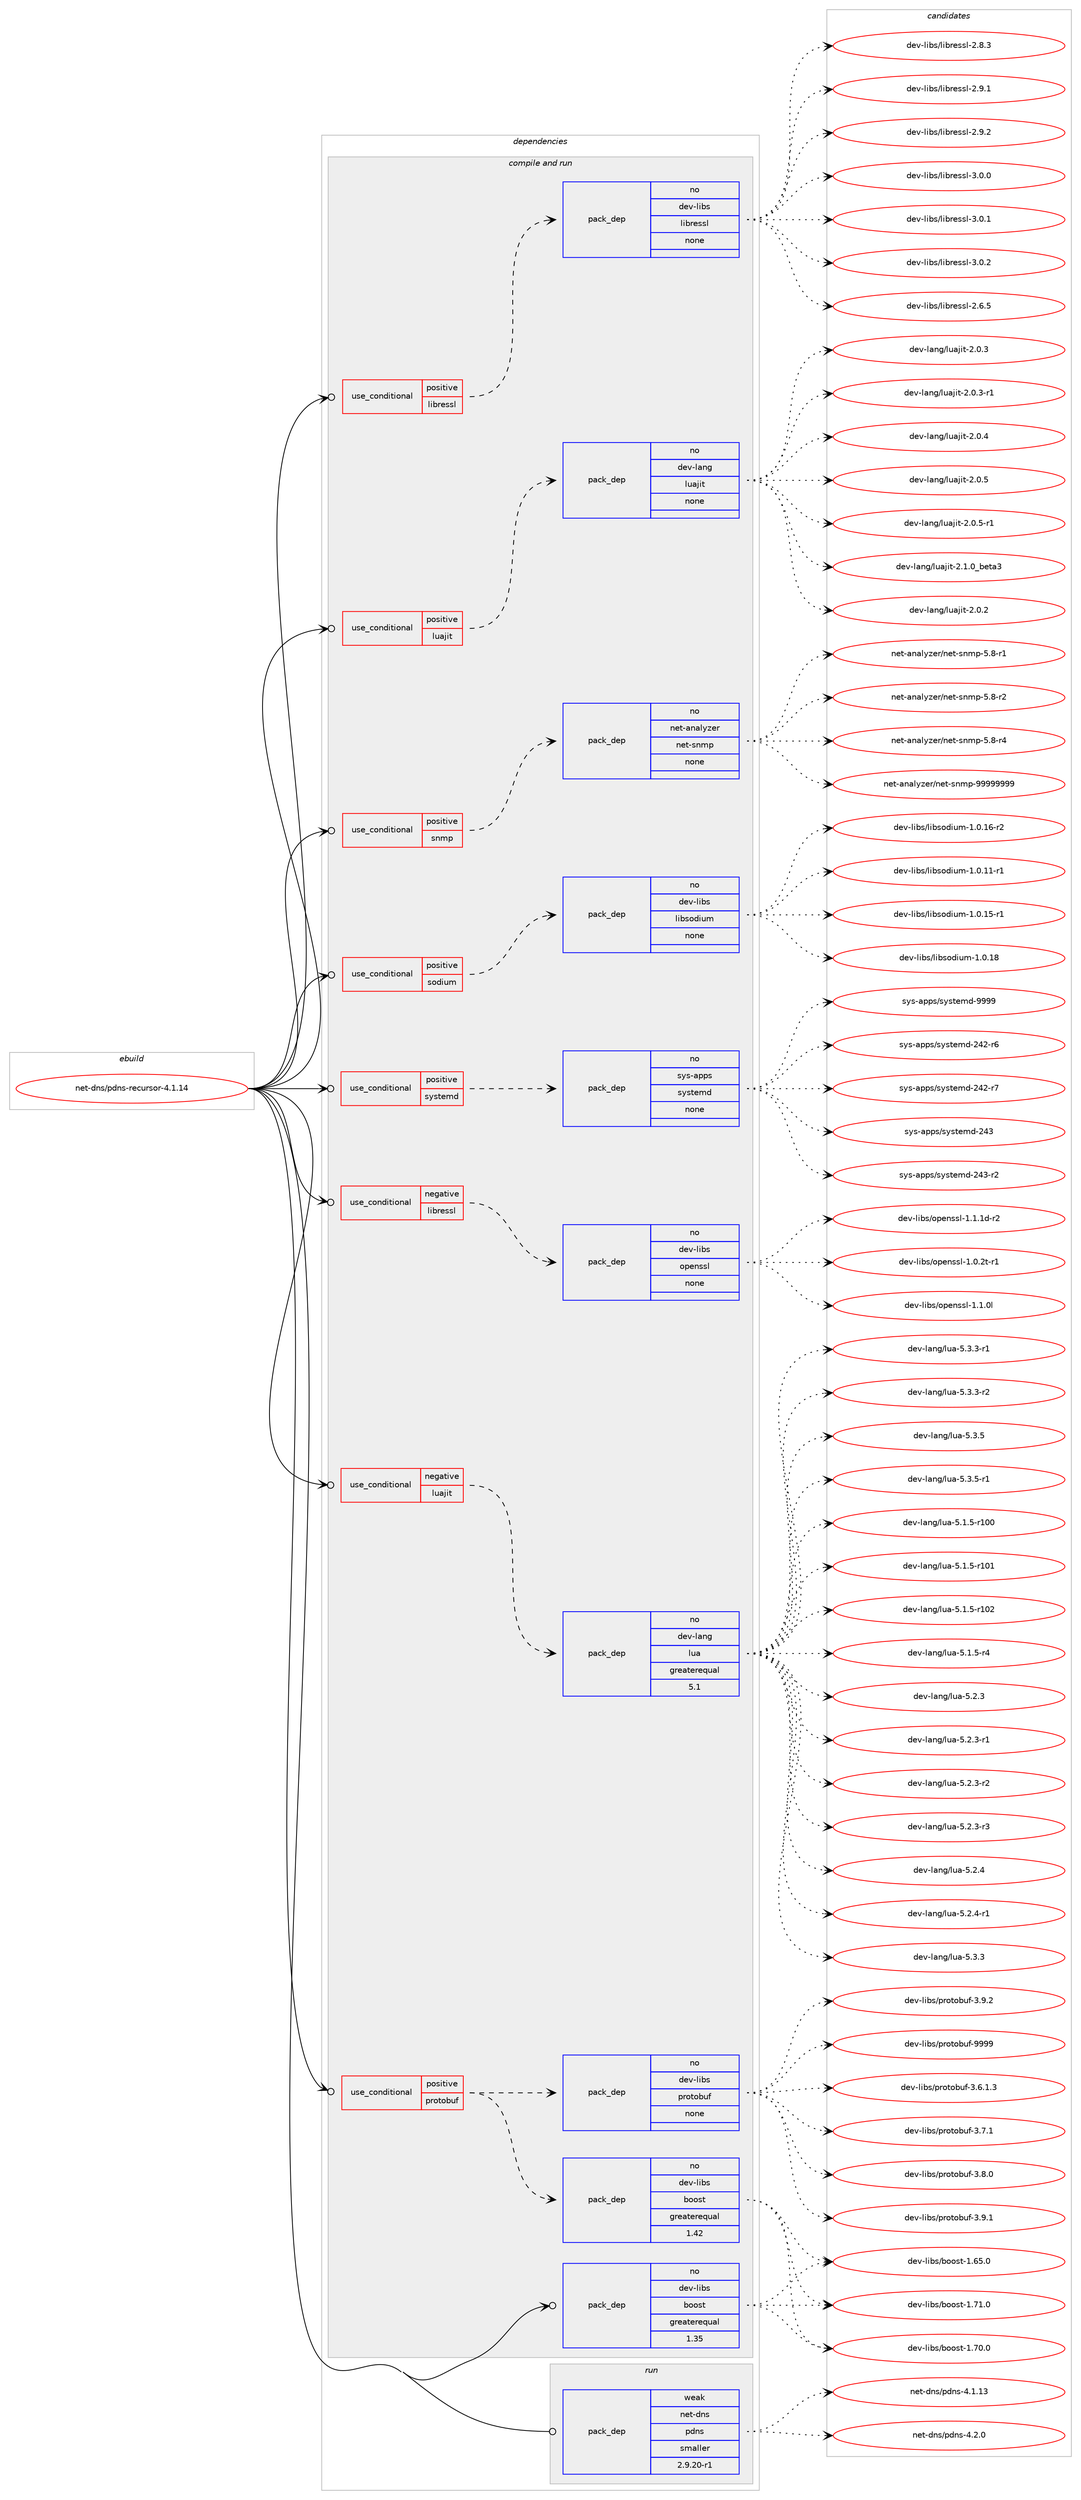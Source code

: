 digraph prolog {

# *************
# Graph options
# *************

newrank=true;
concentrate=true;
compound=true;
graph [rankdir=LR,fontname=Helvetica,fontsize=10,ranksep=1.5];#, ranksep=2.5, nodesep=0.2];
edge  [arrowhead=vee];
node  [fontname=Helvetica,fontsize=10];

# **********
# The ebuild
# **********

subgraph cluster_leftcol {
color=gray;
rank=same;
label=<<i>ebuild</i>>;
id [label="net-dns/pdns-recursor-4.1.14", color=red, width=4, href="../net-dns/pdns-recursor-4.1.14.svg"];
}

# ****************
# The dependencies
# ****************

subgraph cluster_midcol {
color=gray;
label=<<i>dependencies</i>>;
subgraph cluster_compile {
fillcolor="#eeeeee";
style=filled;
label=<<i>compile</i>>;
}
subgraph cluster_compileandrun {
fillcolor="#eeeeee";
style=filled;
label=<<i>compile and run</i>>;
subgraph cond199401 {
dependency818691 [label=<<TABLE BORDER="0" CELLBORDER="1" CELLSPACING="0" CELLPADDING="4"><TR><TD ROWSPAN="3" CELLPADDING="10">use_conditional</TD></TR><TR><TD>negative</TD></TR><TR><TD>libressl</TD></TR></TABLE>>, shape=none, color=red];
subgraph pack604974 {
dependency818692 [label=<<TABLE BORDER="0" CELLBORDER="1" CELLSPACING="0" CELLPADDING="4" WIDTH="220"><TR><TD ROWSPAN="6" CELLPADDING="30">pack_dep</TD></TR><TR><TD WIDTH="110">no</TD></TR><TR><TD>dev-libs</TD></TR><TR><TD>openssl</TD></TR><TR><TD>none</TD></TR><TR><TD></TD></TR></TABLE>>, shape=none, color=blue];
}
dependency818691:e -> dependency818692:w [weight=20,style="dashed",arrowhead="vee"];
}
id:e -> dependency818691:w [weight=20,style="solid",arrowhead="odotvee"];
subgraph cond199402 {
dependency818693 [label=<<TABLE BORDER="0" CELLBORDER="1" CELLSPACING="0" CELLPADDING="4"><TR><TD ROWSPAN="3" CELLPADDING="10">use_conditional</TD></TR><TR><TD>negative</TD></TR><TR><TD>luajit</TD></TR></TABLE>>, shape=none, color=red];
subgraph pack604975 {
dependency818694 [label=<<TABLE BORDER="0" CELLBORDER="1" CELLSPACING="0" CELLPADDING="4" WIDTH="220"><TR><TD ROWSPAN="6" CELLPADDING="30">pack_dep</TD></TR><TR><TD WIDTH="110">no</TD></TR><TR><TD>dev-lang</TD></TR><TR><TD>lua</TD></TR><TR><TD>greaterequal</TD></TR><TR><TD>5.1</TD></TR></TABLE>>, shape=none, color=blue];
}
dependency818693:e -> dependency818694:w [weight=20,style="dashed",arrowhead="vee"];
}
id:e -> dependency818693:w [weight=20,style="solid",arrowhead="odotvee"];
subgraph cond199403 {
dependency818695 [label=<<TABLE BORDER="0" CELLBORDER="1" CELLSPACING="0" CELLPADDING="4"><TR><TD ROWSPAN="3" CELLPADDING="10">use_conditional</TD></TR><TR><TD>positive</TD></TR><TR><TD>libressl</TD></TR></TABLE>>, shape=none, color=red];
subgraph pack604976 {
dependency818696 [label=<<TABLE BORDER="0" CELLBORDER="1" CELLSPACING="0" CELLPADDING="4" WIDTH="220"><TR><TD ROWSPAN="6" CELLPADDING="30">pack_dep</TD></TR><TR><TD WIDTH="110">no</TD></TR><TR><TD>dev-libs</TD></TR><TR><TD>libressl</TD></TR><TR><TD>none</TD></TR><TR><TD></TD></TR></TABLE>>, shape=none, color=blue];
}
dependency818695:e -> dependency818696:w [weight=20,style="dashed",arrowhead="vee"];
}
id:e -> dependency818695:w [weight=20,style="solid",arrowhead="odotvee"];
subgraph cond199404 {
dependency818697 [label=<<TABLE BORDER="0" CELLBORDER="1" CELLSPACING="0" CELLPADDING="4"><TR><TD ROWSPAN="3" CELLPADDING="10">use_conditional</TD></TR><TR><TD>positive</TD></TR><TR><TD>luajit</TD></TR></TABLE>>, shape=none, color=red];
subgraph pack604977 {
dependency818698 [label=<<TABLE BORDER="0" CELLBORDER="1" CELLSPACING="0" CELLPADDING="4" WIDTH="220"><TR><TD ROWSPAN="6" CELLPADDING="30">pack_dep</TD></TR><TR><TD WIDTH="110">no</TD></TR><TR><TD>dev-lang</TD></TR><TR><TD>luajit</TD></TR><TR><TD>none</TD></TR><TR><TD></TD></TR></TABLE>>, shape=none, color=blue];
}
dependency818697:e -> dependency818698:w [weight=20,style="dashed",arrowhead="vee"];
}
id:e -> dependency818697:w [weight=20,style="solid",arrowhead="odotvee"];
subgraph cond199405 {
dependency818699 [label=<<TABLE BORDER="0" CELLBORDER="1" CELLSPACING="0" CELLPADDING="4"><TR><TD ROWSPAN="3" CELLPADDING="10">use_conditional</TD></TR><TR><TD>positive</TD></TR><TR><TD>protobuf</TD></TR></TABLE>>, shape=none, color=red];
subgraph pack604978 {
dependency818700 [label=<<TABLE BORDER="0" CELLBORDER="1" CELLSPACING="0" CELLPADDING="4" WIDTH="220"><TR><TD ROWSPAN="6" CELLPADDING="30">pack_dep</TD></TR><TR><TD WIDTH="110">no</TD></TR><TR><TD>dev-libs</TD></TR><TR><TD>protobuf</TD></TR><TR><TD>none</TD></TR><TR><TD></TD></TR></TABLE>>, shape=none, color=blue];
}
dependency818699:e -> dependency818700:w [weight=20,style="dashed",arrowhead="vee"];
subgraph pack604979 {
dependency818701 [label=<<TABLE BORDER="0" CELLBORDER="1" CELLSPACING="0" CELLPADDING="4" WIDTH="220"><TR><TD ROWSPAN="6" CELLPADDING="30">pack_dep</TD></TR><TR><TD WIDTH="110">no</TD></TR><TR><TD>dev-libs</TD></TR><TR><TD>boost</TD></TR><TR><TD>greaterequal</TD></TR><TR><TD>1.42</TD></TR></TABLE>>, shape=none, color=blue];
}
dependency818699:e -> dependency818701:w [weight=20,style="dashed",arrowhead="vee"];
}
id:e -> dependency818699:w [weight=20,style="solid",arrowhead="odotvee"];
subgraph cond199406 {
dependency818702 [label=<<TABLE BORDER="0" CELLBORDER="1" CELLSPACING="0" CELLPADDING="4"><TR><TD ROWSPAN="3" CELLPADDING="10">use_conditional</TD></TR><TR><TD>positive</TD></TR><TR><TD>snmp</TD></TR></TABLE>>, shape=none, color=red];
subgraph pack604980 {
dependency818703 [label=<<TABLE BORDER="0" CELLBORDER="1" CELLSPACING="0" CELLPADDING="4" WIDTH="220"><TR><TD ROWSPAN="6" CELLPADDING="30">pack_dep</TD></TR><TR><TD WIDTH="110">no</TD></TR><TR><TD>net-analyzer</TD></TR><TR><TD>net-snmp</TD></TR><TR><TD>none</TD></TR><TR><TD></TD></TR></TABLE>>, shape=none, color=blue];
}
dependency818702:e -> dependency818703:w [weight=20,style="dashed",arrowhead="vee"];
}
id:e -> dependency818702:w [weight=20,style="solid",arrowhead="odotvee"];
subgraph cond199407 {
dependency818704 [label=<<TABLE BORDER="0" CELLBORDER="1" CELLSPACING="0" CELLPADDING="4"><TR><TD ROWSPAN="3" CELLPADDING="10">use_conditional</TD></TR><TR><TD>positive</TD></TR><TR><TD>sodium</TD></TR></TABLE>>, shape=none, color=red];
subgraph pack604981 {
dependency818705 [label=<<TABLE BORDER="0" CELLBORDER="1" CELLSPACING="0" CELLPADDING="4" WIDTH="220"><TR><TD ROWSPAN="6" CELLPADDING="30">pack_dep</TD></TR><TR><TD WIDTH="110">no</TD></TR><TR><TD>dev-libs</TD></TR><TR><TD>libsodium</TD></TR><TR><TD>none</TD></TR><TR><TD></TD></TR></TABLE>>, shape=none, color=blue];
}
dependency818704:e -> dependency818705:w [weight=20,style="dashed",arrowhead="vee"];
}
id:e -> dependency818704:w [weight=20,style="solid",arrowhead="odotvee"];
subgraph cond199408 {
dependency818706 [label=<<TABLE BORDER="0" CELLBORDER="1" CELLSPACING="0" CELLPADDING="4"><TR><TD ROWSPAN="3" CELLPADDING="10">use_conditional</TD></TR><TR><TD>positive</TD></TR><TR><TD>systemd</TD></TR></TABLE>>, shape=none, color=red];
subgraph pack604982 {
dependency818707 [label=<<TABLE BORDER="0" CELLBORDER="1" CELLSPACING="0" CELLPADDING="4" WIDTH="220"><TR><TD ROWSPAN="6" CELLPADDING="30">pack_dep</TD></TR><TR><TD WIDTH="110">no</TD></TR><TR><TD>sys-apps</TD></TR><TR><TD>systemd</TD></TR><TR><TD>none</TD></TR><TR><TD></TD></TR></TABLE>>, shape=none, color=blue];
}
dependency818706:e -> dependency818707:w [weight=20,style="dashed",arrowhead="vee"];
}
id:e -> dependency818706:w [weight=20,style="solid",arrowhead="odotvee"];
subgraph pack604983 {
dependency818708 [label=<<TABLE BORDER="0" CELLBORDER="1" CELLSPACING="0" CELLPADDING="4" WIDTH="220"><TR><TD ROWSPAN="6" CELLPADDING="30">pack_dep</TD></TR><TR><TD WIDTH="110">no</TD></TR><TR><TD>dev-libs</TD></TR><TR><TD>boost</TD></TR><TR><TD>greaterequal</TD></TR><TR><TD>1.35</TD></TR></TABLE>>, shape=none, color=blue];
}
id:e -> dependency818708:w [weight=20,style="solid",arrowhead="odotvee"];
}
subgraph cluster_run {
fillcolor="#eeeeee";
style=filled;
label=<<i>run</i>>;
subgraph pack604984 {
dependency818709 [label=<<TABLE BORDER="0" CELLBORDER="1" CELLSPACING="0" CELLPADDING="4" WIDTH="220"><TR><TD ROWSPAN="6" CELLPADDING="30">pack_dep</TD></TR><TR><TD WIDTH="110">weak</TD></TR><TR><TD>net-dns</TD></TR><TR><TD>pdns</TD></TR><TR><TD>smaller</TD></TR><TR><TD>2.9.20-r1</TD></TR></TABLE>>, shape=none, color=blue];
}
id:e -> dependency818709:w [weight=20,style="solid",arrowhead="odot"];
}
}

# **************
# The candidates
# **************

subgraph cluster_choices {
rank=same;
color=gray;
label=<<i>candidates</i>>;

subgraph choice604974 {
color=black;
nodesep=1;
choice1001011184510810598115471111121011101151151084549464846501164511449 [label="dev-libs/openssl-1.0.2t-r1", color=red, width=4,href="../dev-libs/openssl-1.0.2t-r1.svg"];
choice100101118451081059811547111112101110115115108454946494648108 [label="dev-libs/openssl-1.1.0l", color=red, width=4,href="../dev-libs/openssl-1.1.0l.svg"];
choice1001011184510810598115471111121011101151151084549464946491004511450 [label="dev-libs/openssl-1.1.1d-r2", color=red, width=4,href="../dev-libs/openssl-1.1.1d-r2.svg"];
dependency818692:e -> choice1001011184510810598115471111121011101151151084549464846501164511449:w [style=dotted,weight="100"];
dependency818692:e -> choice100101118451081059811547111112101110115115108454946494648108:w [style=dotted,weight="100"];
dependency818692:e -> choice1001011184510810598115471111121011101151151084549464946491004511450:w [style=dotted,weight="100"];
}
subgraph choice604975 {
color=black;
nodesep=1;
choice1001011184510897110103471081179745534649465345114494848 [label="dev-lang/lua-5.1.5-r100", color=red, width=4,href="../dev-lang/lua-5.1.5-r100.svg"];
choice1001011184510897110103471081179745534649465345114494849 [label="dev-lang/lua-5.1.5-r101", color=red, width=4,href="../dev-lang/lua-5.1.5-r101.svg"];
choice1001011184510897110103471081179745534649465345114494850 [label="dev-lang/lua-5.1.5-r102", color=red, width=4,href="../dev-lang/lua-5.1.5-r102.svg"];
choice100101118451089711010347108117974553464946534511452 [label="dev-lang/lua-5.1.5-r4", color=red, width=4,href="../dev-lang/lua-5.1.5-r4.svg"];
choice10010111845108971101034710811797455346504651 [label="dev-lang/lua-5.2.3", color=red, width=4,href="../dev-lang/lua-5.2.3.svg"];
choice100101118451089711010347108117974553465046514511449 [label="dev-lang/lua-5.2.3-r1", color=red, width=4,href="../dev-lang/lua-5.2.3-r1.svg"];
choice100101118451089711010347108117974553465046514511450 [label="dev-lang/lua-5.2.3-r2", color=red, width=4,href="../dev-lang/lua-5.2.3-r2.svg"];
choice100101118451089711010347108117974553465046514511451 [label="dev-lang/lua-5.2.3-r3", color=red, width=4,href="../dev-lang/lua-5.2.3-r3.svg"];
choice10010111845108971101034710811797455346504652 [label="dev-lang/lua-5.2.4", color=red, width=4,href="../dev-lang/lua-5.2.4.svg"];
choice100101118451089711010347108117974553465046524511449 [label="dev-lang/lua-5.2.4-r1", color=red, width=4,href="../dev-lang/lua-5.2.4-r1.svg"];
choice10010111845108971101034710811797455346514651 [label="dev-lang/lua-5.3.3", color=red, width=4,href="../dev-lang/lua-5.3.3.svg"];
choice100101118451089711010347108117974553465146514511449 [label="dev-lang/lua-5.3.3-r1", color=red, width=4,href="../dev-lang/lua-5.3.3-r1.svg"];
choice100101118451089711010347108117974553465146514511450 [label="dev-lang/lua-5.3.3-r2", color=red, width=4,href="../dev-lang/lua-5.3.3-r2.svg"];
choice10010111845108971101034710811797455346514653 [label="dev-lang/lua-5.3.5", color=red, width=4,href="../dev-lang/lua-5.3.5.svg"];
choice100101118451089711010347108117974553465146534511449 [label="dev-lang/lua-5.3.5-r1", color=red, width=4,href="../dev-lang/lua-5.3.5-r1.svg"];
dependency818694:e -> choice1001011184510897110103471081179745534649465345114494848:w [style=dotted,weight="100"];
dependency818694:e -> choice1001011184510897110103471081179745534649465345114494849:w [style=dotted,weight="100"];
dependency818694:e -> choice1001011184510897110103471081179745534649465345114494850:w [style=dotted,weight="100"];
dependency818694:e -> choice100101118451089711010347108117974553464946534511452:w [style=dotted,weight="100"];
dependency818694:e -> choice10010111845108971101034710811797455346504651:w [style=dotted,weight="100"];
dependency818694:e -> choice100101118451089711010347108117974553465046514511449:w [style=dotted,weight="100"];
dependency818694:e -> choice100101118451089711010347108117974553465046514511450:w [style=dotted,weight="100"];
dependency818694:e -> choice100101118451089711010347108117974553465046514511451:w [style=dotted,weight="100"];
dependency818694:e -> choice10010111845108971101034710811797455346504652:w [style=dotted,weight="100"];
dependency818694:e -> choice100101118451089711010347108117974553465046524511449:w [style=dotted,weight="100"];
dependency818694:e -> choice10010111845108971101034710811797455346514651:w [style=dotted,weight="100"];
dependency818694:e -> choice100101118451089711010347108117974553465146514511449:w [style=dotted,weight="100"];
dependency818694:e -> choice100101118451089711010347108117974553465146514511450:w [style=dotted,weight="100"];
dependency818694:e -> choice10010111845108971101034710811797455346514653:w [style=dotted,weight="100"];
dependency818694:e -> choice100101118451089711010347108117974553465146534511449:w [style=dotted,weight="100"];
}
subgraph choice604976 {
color=black;
nodesep=1;
choice10010111845108105981154710810598114101115115108455046544653 [label="dev-libs/libressl-2.6.5", color=red, width=4,href="../dev-libs/libressl-2.6.5.svg"];
choice10010111845108105981154710810598114101115115108455046564651 [label="dev-libs/libressl-2.8.3", color=red, width=4,href="../dev-libs/libressl-2.8.3.svg"];
choice10010111845108105981154710810598114101115115108455046574649 [label="dev-libs/libressl-2.9.1", color=red, width=4,href="../dev-libs/libressl-2.9.1.svg"];
choice10010111845108105981154710810598114101115115108455046574650 [label="dev-libs/libressl-2.9.2", color=red, width=4,href="../dev-libs/libressl-2.9.2.svg"];
choice10010111845108105981154710810598114101115115108455146484648 [label="dev-libs/libressl-3.0.0", color=red, width=4,href="../dev-libs/libressl-3.0.0.svg"];
choice10010111845108105981154710810598114101115115108455146484649 [label="dev-libs/libressl-3.0.1", color=red, width=4,href="../dev-libs/libressl-3.0.1.svg"];
choice10010111845108105981154710810598114101115115108455146484650 [label="dev-libs/libressl-3.0.2", color=red, width=4,href="../dev-libs/libressl-3.0.2.svg"];
dependency818696:e -> choice10010111845108105981154710810598114101115115108455046544653:w [style=dotted,weight="100"];
dependency818696:e -> choice10010111845108105981154710810598114101115115108455046564651:w [style=dotted,weight="100"];
dependency818696:e -> choice10010111845108105981154710810598114101115115108455046574649:w [style=dotted,weight="100"];
dependency818696:e -> choice10010111845108105981154710810598114101115115108455046574650:w [style=dotted,weight="100"];
dependency818696:e -> choice10010111845108105981154710810598114101115115108455146484648:w [style=dotted,weight="100"];
dependency818696:e -> choice10010111845108105981154710810598114101115115108455146484649:w [style=dotted,weight="100"];
dependency818696:e -> choice10010111845108105981154710810598114101115115108455146484650:w [style=dotted,weight="100"];
}
subgraph choice604977 {
color=black;
nodesep=1;
choice10010111845108971101034710811797106105116455046484650 [label="dev-lang/luajit-2.0.2", color=red, width=4,href="../dev-lang/luajit-2.0.2.svg"];
choice10010111845108971101034710811797106105116455046484651 [label="dev-lang/luajit-2.0.3", color=red, width=4,href="../dev-lang/luajit-2.0.3.svg"];
choice100101118451089711010347108117971061051164550464846514511449 [label="dev-lang/luajit-2.0.3-r1", color=red, width=4,href="../dev-lang/luajit-2.0.3-r1.svg"];
choice10010111845108971101034710811797106105116455046484652 [label="dev-lang/luajit-2.0.4", color=red, width=4,href="../dev-lang/luajit-2.0.4.svg"];
choice10010111845108971101034710811797106105116455046484653 [label="dev-lang/luajit-2.0.5", color=red, width=4,href="../dev-lang/luajit-2.0.5.svg"];
choice100101118451089711010347108117971061051164550464846534511449 [label="dev-lang/luajit-2.0.5-r1", color=red, width=4,href="../dev-lang/luajit-2.0.5-r1.svg"];
choice1001011184510897110103471081179710610511645504649464895981011169751 [label="dev-lang/luajit-2.1.0_beta3", color=red, width=4,href="../dev-lang/luajit-2.1.0_beta3.svg"];
dependency818698:e -> choice10010111845108971101034710811797106105116455046484650:w [style=dotted,weight="100"];
dependency818698:e -> choice10010111845108971101034710811797106105116455046484651:w [style=dotted,weight="100"];
dependency818698:e -> choice100101118451089711010347108117971061051164550464846514511449:w [style=dotted,weight="100"];
dependency818698:e -> choice10010111845108971101034710811797106105116455046484652:w [style=dotted,weight="100"];
dependency818698:e -> choice10010111845108971101034710811797106105116455046484653:w [style=dotted,weight="100"];
dependency818698:e -> choice100101118451089711010347108117971061051164550464846534511449:w [style=dotted,weight="100"];
dependency818698:e -> choice1001011184510897110103471081179710610511645504649464895981011169751:w [style=dotted,weight="100"];
}
subgraph choice604978 {
color=black;
nodesep=1;
choice100101118451081059811547112114111116111981171024551465446494651 [label="dev-libs/protobuf-3.6.1.3", color=red, width=4,href="../dev-libs/protobuf-3.6.1.3.svg"];
choice10010111845108105981154711211411111611198117102455146554649 [label="dev-libs/protobuf-3.7.1", color=red, width=4,href="../dev-libs/protobuf-3.7.1.svg"];
choice10010111845108105981154711211411111611198117102455146564648 [label="dev-libs/protobuf-3.8.0", color=red, width=4,href="../dev-libs/protobuf-3.8.0.svg"];
choice10010111845108105981154711211411111611198117102455146574649 [label="dev-libs/protobuf-3.9.1", color=red, width=4,href="../dev-libs/protobuf-3.9.1.svg"];
choice10010111845108105981154711211411111611198117102455146574650 [label="dev-libs/protobuf-3.9.2", color=red, width=4,href="../dev-libs/protobuf-3.9.2.svg"];
choice100101118451081059811547112114111116111981171024557575757 [label="dev-libs/protobuf-9999", color=red, width=4,href="../dev-libs/protobuf-9999.svg"];
dependency818700:e -> choice100101118451081059811547112114111116111981171024551465446494651:w [style=dotted,weight="100"];
dependency818700:e -> choice10010111845108105981154711211411111611198117102455146554649:w [style=dotted,weight="100"];
dependency818700:e -> choice10010111845108105981154711211411111611198117102455146564648:w [style=dotted,weight="100"];
dependency818700:e -> choice10010111845108105981154711211411111611198117102455146574649:w [style=dotted,weight="100"];
dependency818700:e -> choice10010111845108105981154711211411111611198117102455146574650:w [style=dotted,weight="100"];
dependency818700:e -> choice100101118451081059811547112114111116111981171024557575757:w [style=dotted,weight="100"];
}
subgraph choice604979 {
color=black;
nodesep=1;
choice1001011184510810598115479811111111511645494654534648 [label="dev-libs/boost-1.65.0", color=red, width=4,href="../dev-libs/boost-1.65.0.svg"];
choice1001011184510810598115479811111111511645494655484648 [label="dev-libs/boost-1.70.0", color=red, width=4,href="../dev-libs/boost-1.70.0.svg"];
choice1001011184510810598115479811111111511645494655494648 [label="dev-libs/boost-1.71.0", color=red, width=4,href="../dev-libs/boost-1.71.0.svg"];
dependency818701:e -> choice1001011184510810598115479811111111511645494654534648:w [style=dotted,weight="100"];
dependency818701:e -> choice1001011184510810598115479811111111511645494655484648:w [style=dotted,weight="100"];
dependency818701:e -> choice1001011184510810598115479811111111511645494655494648:w [style=dotted,weight="100"];
}
subgraph choice604980 {
color=black;
nodesep=1;
choice1101011164597110971081211221011144711010111645115110109112455346564511449 [label="net-analyzer/net-snmp-5.8-r1", color=red, width=4,href="../net-analyzer/net-snmp-5.8-r1.svg"];
choice1101011164597110971081211221011144711010111645115110109112455346564511450 [label="net-analyzer/net-snmp-5.8-r2", color=red, width=4,href="../net-analyzer/net-snmp-5.8-r2.svg"];
choice1101011164597110971081211221011144711010111645115110109112455346564511452 [label="net-analyzer/net-snmp-5.8-r4", color=red, width=4,href="../net-analyzer/net-snmp-5.8-r4.svg"];
choice1101011164597110971081211221011144711010111645115110109112455757575757575757 [label="net-analyzer/net-snmp-99999999", color=red, width=4,href="../net-analyzer/net-snmp-99999999.svg"];
dependency818703:e -> choice1101011164597110971081211221011144711010111645115110109112455346564511449:w [style=dotted,weight="100"];
dependency818703:e -> choice1101011164597110971081211221011144711010111645115110109112455346564511450:w [style=dotted,weight="100"];
dependency818703:e -> choice1101011164597110971081211221011144711010111645115110109112455346564511452:w [style=dotted,weight="100"];
dependency818703:e -> choice1101011164597110971081211221011144711010111645115110109112455757575757575757:w [style=dotted,weight="100"];
}
subgraph choice604981 {
color=black;
nodesep=1;
choice10010111845108105981154710810598115111100105117109454946484649494511449 [label="dev-libs/libsodium-1.0.11-r1", color=red, width=4,href="../dev-libs/libsodium-1.0.11-r1.svg"];
choice10010111845108105981154710810598115111100105117109454946484649534511449 [label="dev-libs/libsodium-1.0.15-r1", color=red, width=4,href="../dev-libs/libsodium-1.0.15-r1.svg"];
choice10010111845108105981154710810598115111100105117109454946484649544511450 [label="dev-libs/libsodium-1.0.16-r2", color=red, width=4,href="../dev-libs/libsodium-1.0.16-r2.svg"];
choice1001011184510810598115471081059811511110010511710945494648464956 [label="dev-libs/libsodium-1.0.18", color=red, width=4,href="../dev-libs/libsodium-1.0.18.svg"];
dependency818705:e -> choice10010111845108105981154710810598115111100105117109454946484649494511449:w [style=dotted,weight="100"];
dependency818705:e -> choice10010111845108105981154710810598115111100105117109454946484649534511449:w [style=dotted,weight="100"];
dependency818705:e -> choice10010111845108105981154710810598115111100105117109454946484649544511450:w [style=dotted,weight="100"];
dependency818705:e -> choice1001011184510810598115471081059811511110010511710945494648464956:w [style=dotted,weight="100"];
}
subgraph choice604982 {
color=black;
nodesep=1;
choice115121115459711211211547115121115116101109100455052504511454 [label="sys-apps/systemd-242-r6", color=red, width=4,href="../sys-apps/systemd-242-r6.svg"];
choice115121115459711211211547115121115116101109100455052504511455 [label="sys-apps/systemd-242-r7", color=red, width=4,href="../sys-apps/systemd-242-r7.svg"];
choice11512111545971121121154711512111511610110910045505251 [label="sys-apps/systemd-243", color=red, width=4,href="../sys-apps/systemd-243.svg"];
choice115121115459711211211547115121115116101109100455052514511450 [label="sys-apps/systemd-243-r2", color=red, width=4,href="../sys-apps/systemd-243-r2.svg"];
choice1151211154597112112115471151211151161011091004557575757 [label="sys-apps/systemd-9999", color=red, width=4,href="../sys-apps/systemd-9999.svg"];
dependency818707:e -> choice115121115459711211211547115121115116101109100455052504511454:w [style=dotted,weight="100"];
dependency818707:e -> choice115121115459711211211547115121115116101109100455052504511455:w [style=dotted,weight="100"];
dependency818707:e -> choice11512111545971121121154711512111511610110910045505251:w [style=dotted,weight="100"];
dependency818707:e -> choice115121115459711211211547115121115116101109100455052514511450:w [style=dotted,weight="100"];
dependency818707:e -> choice1151211154597112112115471151211151161011091004557575757:w [style=dotted,weight="100"];
}
subgraph choice604983 {
color=black;
nodesep=1;
choice1001011184510810598115479811111111511645494654534648 [label="dev-libs/boost-1.65.0", color=red, width=4,href="../dev-libs/boost-1.65.0.svg"];
choice1001011184510810598115479811111111511645494655484648 [label="dev-libs/boost-1.70.0", color=red, width=4,href="../dev-libs/boost-1.70.0.svg"];
choice1001011184510810598115479811111111511645494655494648 [label="dev-libs/boost-1.71.0", color=red, width=4,href="../dev-libs/boost-1.71.0.svg"];
dependency818708:e -> choice1001011184510810598115479811111111511645494654534648:w [style=dotted,weight="100"];
dependency818708:e -> choice1001011184510810598115479811111111511645494655484648:w [style=dotted,weight="100"];
dependency818708:e -> choice1001011184510810598115479811111111511645494655494648:w [style=dotted,weight="100"];
}
subgraph choice604984 {
color=black;
nodesep=1;
choice110101116451001101154711210011011545524649464951 [label="net-dns/pdns-4.1.13", color=red, width=4,href="../net-dns/pdns-4.1.13.svg"];
choice1101011164510011011547112100110115455246504648 [label="net-dns/pdns-4.2.0", color=red, width=4,href="../net-dns/pdns-4.2.0.svg"];
dependency818709:e -> choice110101116451001101154711210011011545524649464951:w [style=dotted,weight="100"];
dependency818709:e -> choice1101011164510011011547112100110115455246504648:w [style=dotted,weight="100"];
}
}

}
